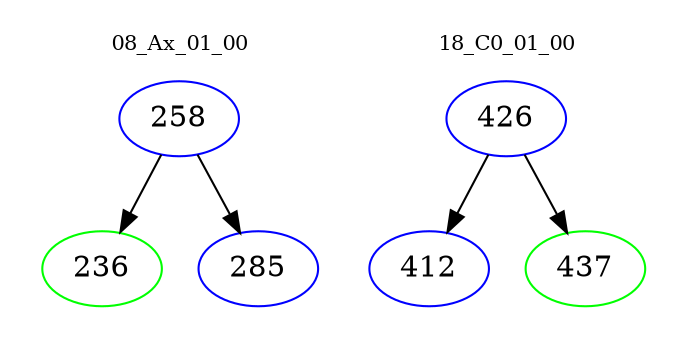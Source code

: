 digraph{
subgraph cluster_0 {
color = white
label = "08_Ax_01_00";
fontsize=10;
T0_258 [label="258", color="blue"]
T0_258 -> T0_236 [color="black"]
T0_236 [label="236", color="green"]
T0_258 -> T0_285 [color="black"]
T0_285 [label="285", color="blue"]
}
subgraph cluster_1 {
color = white
label = "18_C0_01_00";
fontsize=10;
T1_426 [label="426", color="blue"]
T1_426 -> T1_412 [color="black"]
T1_412 [label="412", color="blue"]
T1_426 -> T1_437 [color="black"]
T1_437 [label="437", color="green"]
}
}
